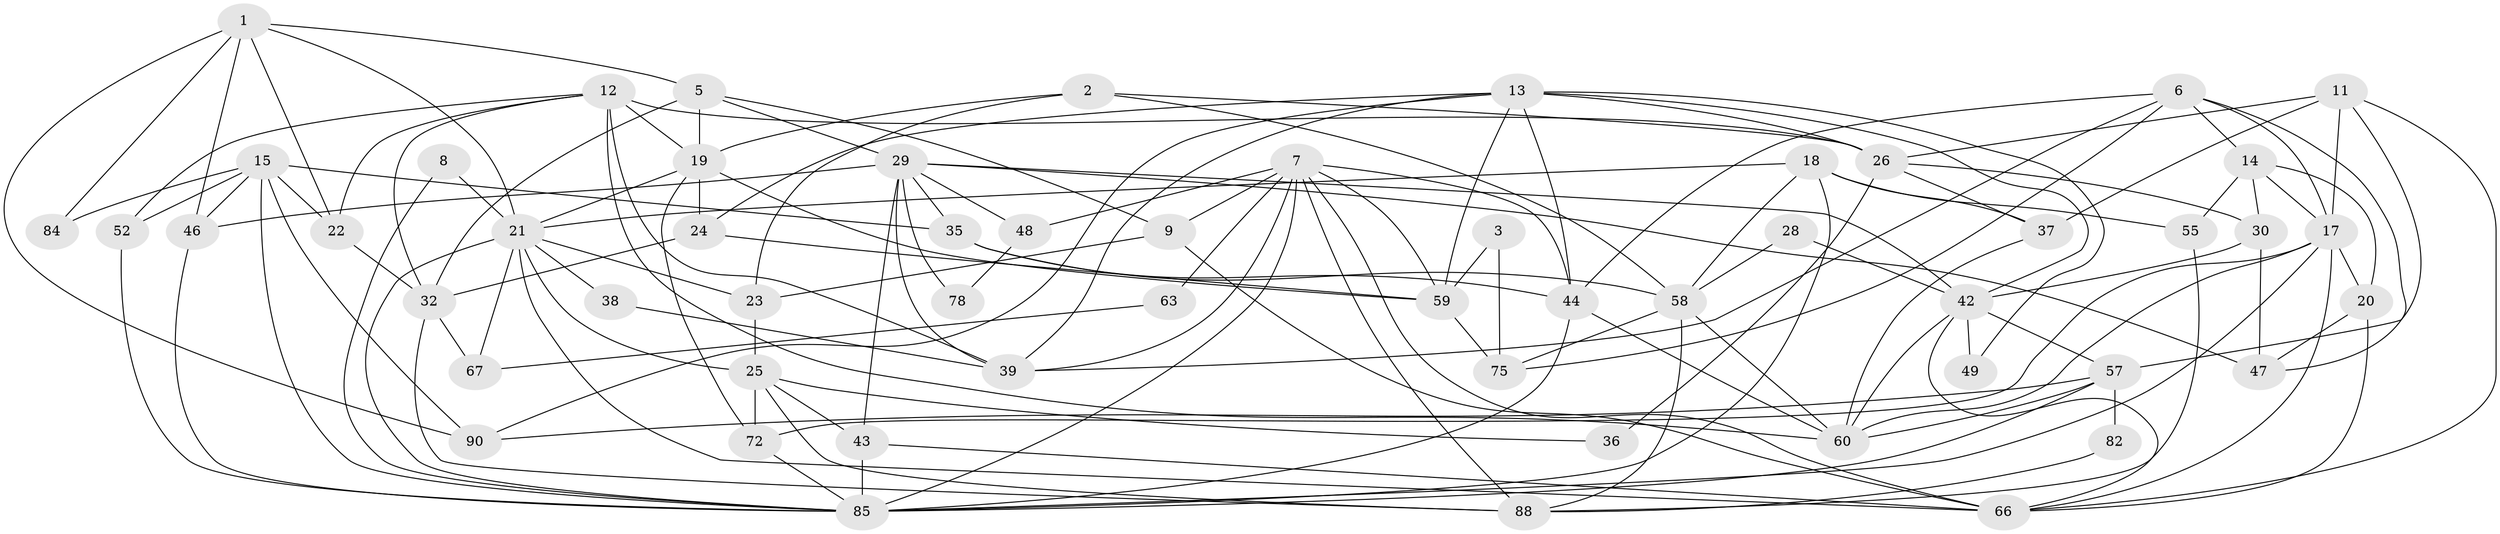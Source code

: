 // Generated by graph-tools (version 1.1) at 2025/24/03/03/25 07:24:04]
// undirected, 56 vertices, 140 edges
graph export_dot {
graph [start="1"]
  node [color=gray90,style=filled];
  1 [super="+41"];
  2 [super="+4"];
  3;
  5;
  6 [super="+33"];
  7 [super="+10"];
  8;
  9;
  11 [super="+74"];
  12 [super="+54"];
  13 [super="+16"];
  14 [super="+53"];
  15 [super="+45"];
  17 [super="+61"];
  18 [super="+34"];
  19 [super="+50"];
  20 [super="+64"];
  21 [super="+27"];
  22 [super="+87"];
  23 [super="+40"];
  24;
  25 [super="+80"];
  26 [super="+51"];
  28;
  29 [super="+73"];
  30 [super="+31"];
  32 [super="+70"];
  35;
  36;
  37 [super="+65"];
  38;
  39 [super="+69"];
  42 [super="+71"];
  43 [super="+56"];
  44 [super="+81"];
  46;
  47 [super="+77"];
  48;
  49;
  52 [super="+68"];
  55;
  57 [super="+62"];
  58 [super="+79"];
  59 [super="+83"];
  60 [super="+89"];
  63;
  66 [super="+76"];
  67;
  72;
  75;
  78;
  82;
  84;
  85 [super="+86"];
  88;
  90;
  1 -- 22;
  1 -- 46;
  1 -- 84;
  1 -- 90;
  1 -- 5;
  1 -- 21;
  2 -- 23;
  2 -- 58;
  2 -- 19;
  2 -- 26;
  3 -- 75;
  3 -- 59;
  5 -- 19;
  5 -- 9;
  5 -- 29;
  5 -- 32;
  6 -- 44;
  6 -- 17;
  6 -- 39;
  6 -- 75;
  6 -- 14;
  6 -- 47;
  7 -- 63;
  7 -- 39;
  7 -- 66;
  7 -- 48;
  7 -- 85;
  7 -- 88;
  7 -- 9;
  7 -- 59;
  7 -- 44;
  8 -- 85;
  8 -- 21;
  9 -- 66;
  9 -- 23;
  11 -- 17;
  11 -- 57;
  11 -- 37;
  11 -- 26;
  11 -- 66;
  12 -- 22;
  12 -- 52;
  12 -- 32;
  12 -- 26 [weight=2];
  12 -- 60;
  12 -- 19;
  12 -- 39;
  13 -- 24;
  13 -- 90;
  13 -- 49;
  13 -- 42;
  13 -- 59;
  13 -- 44;
  13 -- 39;
  13 -- 26;
  14 -- 55;
  14 -- 17;
  14 -- 20;
  14 -- 30;
  15 -- 90;
  15 -- 46;
  15 -- 84;
  15 -- 35;
  15 -- 85;
  15 -- 22;
  15 -- 52;
  17 -- 20 [weight=2];
  17 -- 72;
  17 -- 85;
  17 -- 66;
  17 -- 60;
  18 -- 55;
  18 -- 85;
  18 -- 58;
  18 -- 37;
  18 -- 21;
  19 -- 21;
  19 -- 72;
  19 -- 24;
  19 -- 59;
  20 -- 66;
  20 -- 47 [weight=2];
  21 -- 23;
  21 -- 38;
  21 -- 67;
  21 -- 85;
  21 -- 25;
  21 -- 66;
  22 -- 32;
  23 -- 25;
  24 -- 32;
  24 -- 59;
  25 -- 88;
  25 -- 36;
  25 -- 72;
  25 -- 43;
  26 -- 30;
  26 -- 37;
  26 -- 36;
  28 -- 58;
  28 -- 42;
  29 -- 46;
  29 -- 42;
  29 -- 43;
  29 -- 48;
  29 -- 35;
  29 -- 78;
  29 -- 39;
  29 -- 47;
  30 -- 42;
  30 -- 47;
  32 -- 67;
  32 -- 88;
  35 -- 58;
  35 -- 44;
  37 -- 60;
  38 -- 39;
  42 -- 49;
  42 -- 66;
  42 -- 60;
  42 -- 57;
  43 -- 85;
  43 -- 66;
  44 -- 85;
  44 -- 60;
  46 -- 85;
  48 -- 78;
  52 -- 85;
  55 -- 88;
  57 -- 90;
  57 -- 60;
  57 -- 82;
  57 -- 85 [weight=2];
  58 -- 60;
  58 -- 75;
  58 -- 88;
  59 -- 75;
  63 -- 67;
  72 -- 85;
  82 -- 88;
}

